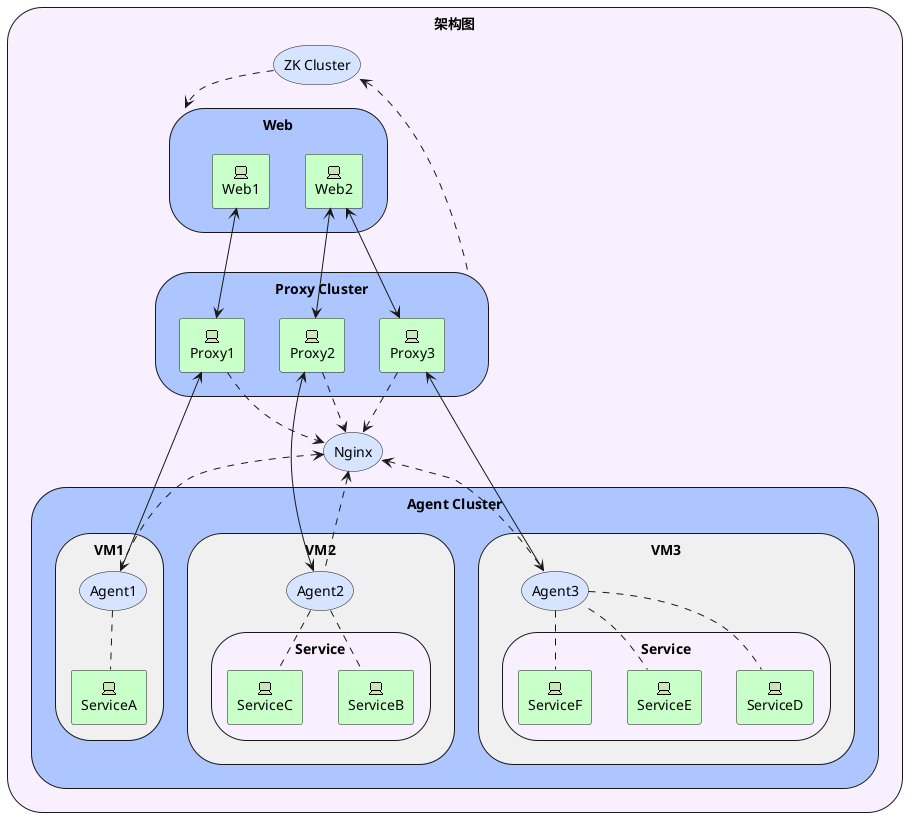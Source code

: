 @startuml
storage "架构图" #f9f0ff {


    storage Web #adc6ff{
        archimate #Technology "Web1" as web1 <<technology-device>>
        archimate #Technology "Web2" as web2 <<technology-device>>
    }


    storage "Proxy Cluster" as Proxy #adc6ff{
        archimate #Technology "Proxy1" as Proxy1 <<technology-device>>
        archimate #Technology "Proxy2" as Proxy2 <<technology-device>>
        archimate #Technology "Proxy3" as Proxy3 <<technology-device>>
    }

    storage "ZK Cluster"  as ZK #d6e4ff
    ZK .down.> Web
    Proxy .up.> ZK

    storage Nginx as ng #d6e4ff

    storage "Agent Cluster" #adc6ff{

        storage VM1 #f0f0f0{
            archimate #Technology "ServiceA" as ServiceA <<technology-device>>
            storage  Agent1 #d6e4ff
            Agent1 .. ServiceA
        }

        storage VM2 #f0f0f0{
            storage Service as Service1 #f9f0ff{
                archimate #Technology "ServiceB" as ServiceB <<technology-device>>
                archimate #Technology "ServiceC" as ServiceC <<technology-device>>
'                archimate #Technology "ServiceC" as ServiceC <<technology-device>>
            }
            storage Agent2 #d6e4ff
            Agent2 .. ServiceB
            Agent2 .. ServiceC
        }

        storage VM3 #f0f0f0{
            storage Service as Service3 #f9f0ff{
                archimate #Technology "ServiceD" as ServiceD <<technology-device>>
                archimate #Technology "ServiceE" as ServiceE <<technology-device>>
                archimate #Technology "ServiceF" as ServiceF <<technology-device>>
            }
            storage Agent3 #d6e4ff
            Agent3 .. ServiceD
            Agent3 .. ServiceE
            Agent3 .. ServiceF
        }
    }

    Agent3 .up.> ng
    Agent2 .up.> ng
    Agent1 .up.> ng

    Proxy1 .down.> ng
    Proxy2 .down.> ng
    Proxy3 .down.> ng

    web1 <--> Proxy1
    web2 <--> Proxy2
    web2 <--> Proxy3

    Proxy1 <--> Agent1
    Proxy2 <--> Agent2
    Proxy3 <--> Agent3
}
@enduml
